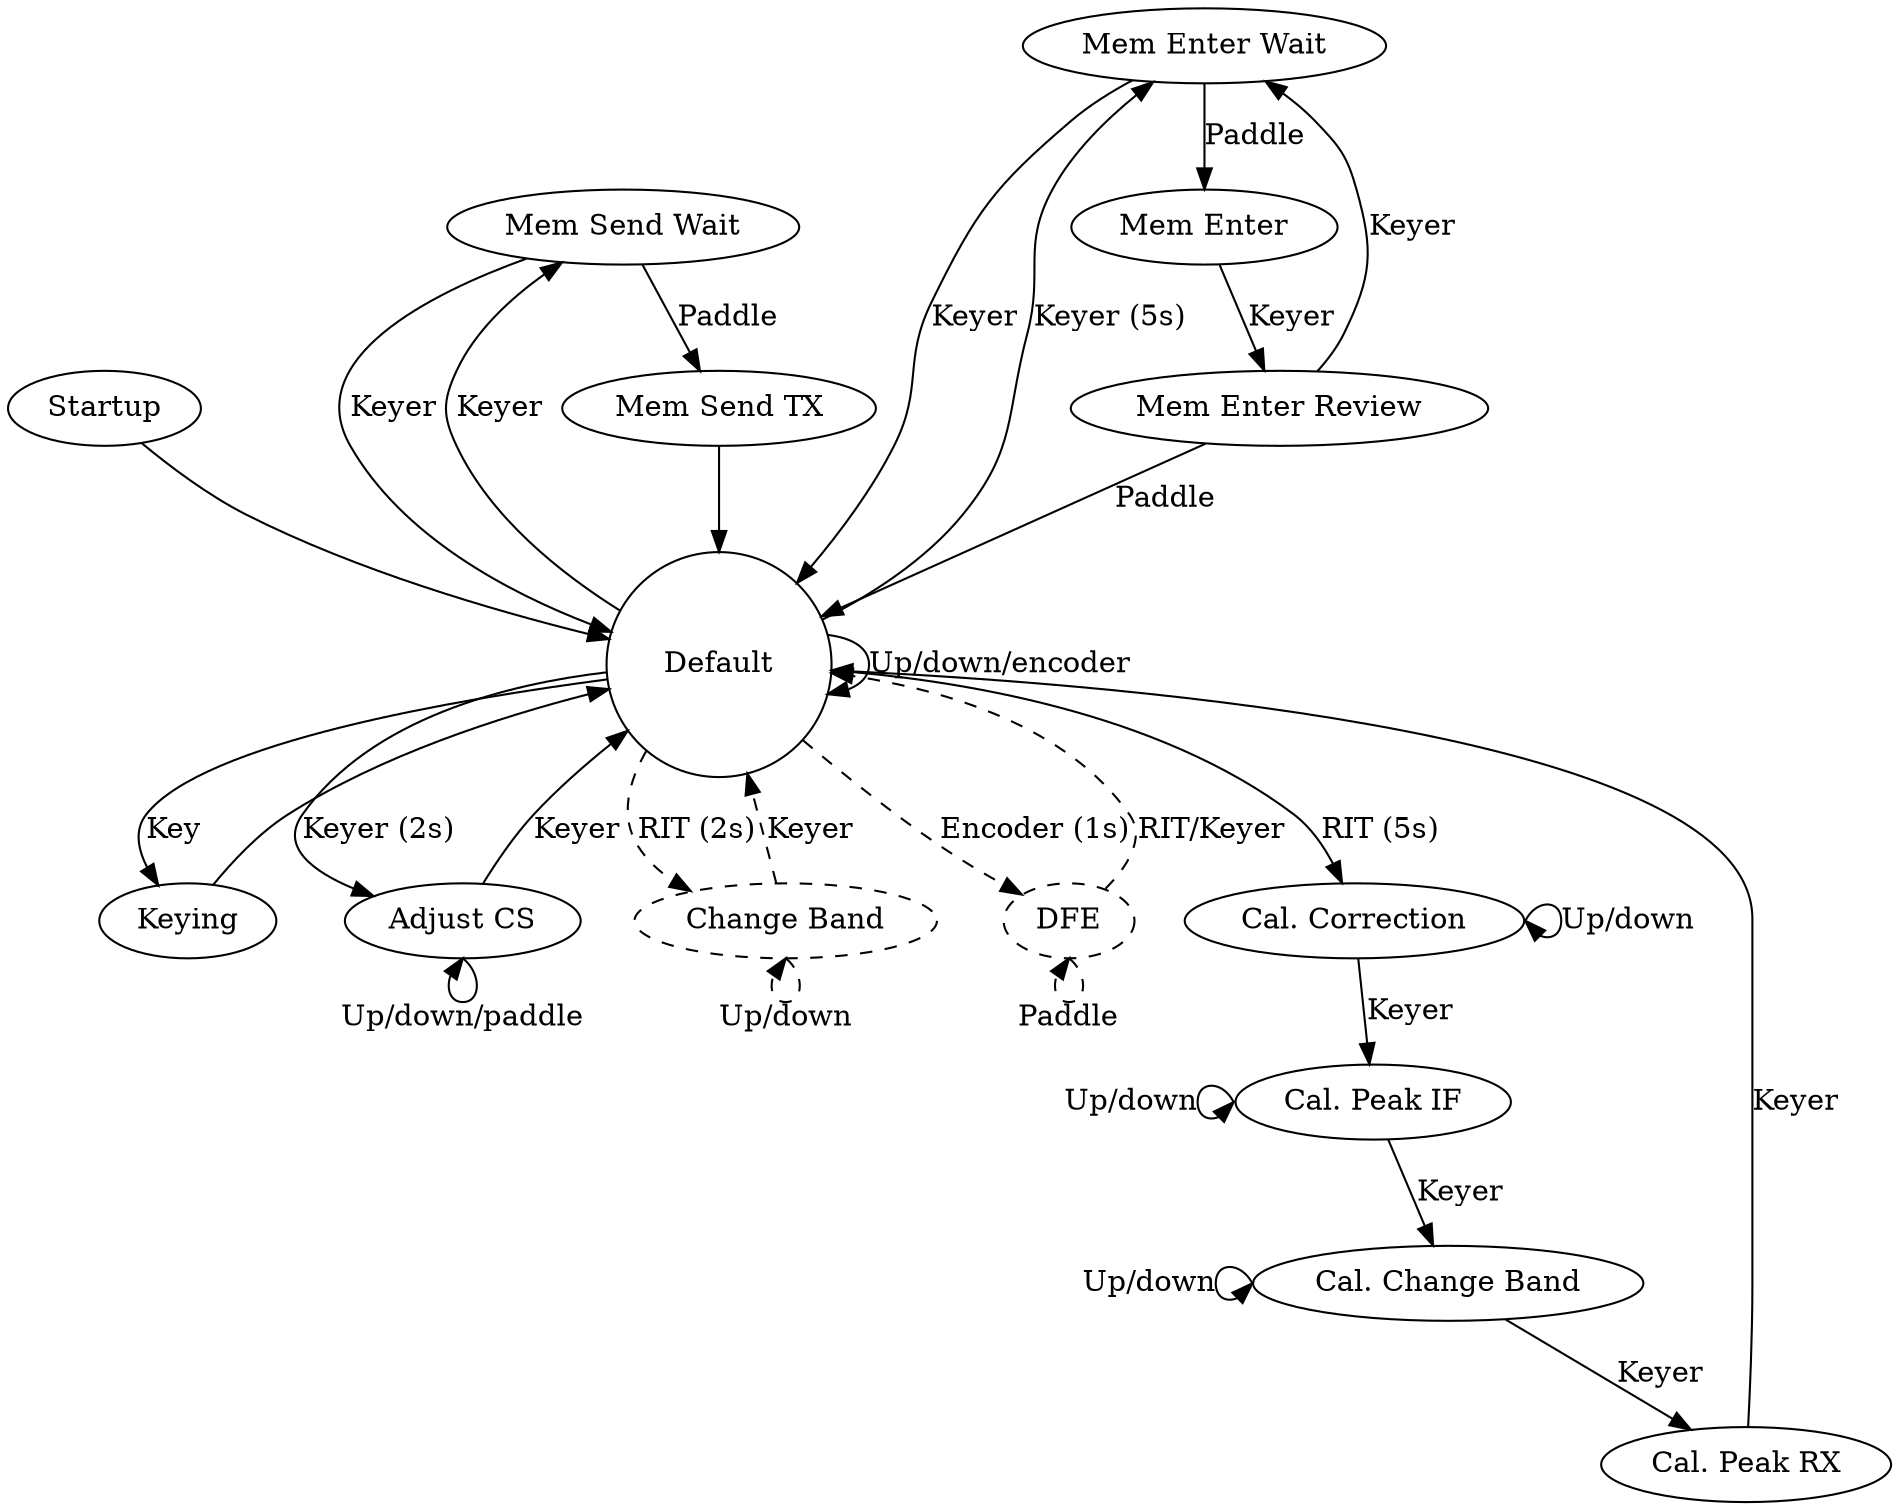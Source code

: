 digraph {
	startup [label="Startup"];
	default [label="Default", width=1.5, height=1.5];
	keying [label="Keying"];
	adjust_cs [label="Adjust CS"];
	change_band [label="Change Band", style="dashed"];
	dfe [label="DFE", style="dashed"];
	mem_send_wait [label="Mem Send Wait"];
	mem_send_tx [label="Mem Send TX"];
	mem_enter_wait [label="Mem Enter Wait"];
	mem_enter [label="Mem Enter"];
	mem_enter_review [label="Mem Enter Review"];
	cal_correction [label="Cal. Correction"];
	cal_peak_if [label="Cal. Peak IF"];
	cal_change_band [label="Cal. Change Band"];
	cal_peak_rx [label="Cal. Peak RX"];

	startup -> default;

	default -> default [label="Up/down/encoder"];

	default -> keying [label="Key"];
	keying -> default;

	default -> adjust_cs [label="Keyer (2s)"];
	adjust_cs:s -> adjust_cs:s [label="Up/down/paddle"];
	adjust_cs -> default [label="Keyer"];

	default -> change_band [label="RIT (2s)", style="dashed"];
	change_band:s -> change_band:s [label="Up/down", style="dashed"];
	change_band -> default [label="Keyer", style="dashed"];

	default -> dfe [label="Encoder (1s)", style="dashed"];
	dfe:s -> dfe:s [label="Paddle", style="dashed"];
	dfe -> default [label="RIT/Keyer", style="dashed"];

	default -> mem_send_wait [label="Keyer", constraint=false];
	mem_send_wait -> default [label="Keyer"];
	mem_send_wait -> mem_send_tx [label="Paddle"];
	mem_send_tx -> default;

	default -> mem_enter_wait [label="Keyer (5s)", constraint=false];
	mem_enter_wait -> default [label="Keyer"];
	mem_enter_wait -> mem_enter [label="Paddle"];
	mem_enter -> mem_enter_review [label="Keyer"];
	mem_enter_review -> mem_enter_wait [label="Keyer"];
	mem_enter_review -> default [label="Paddle"];

	default -> cal_correction [label="RIT (5s)"];
	cal_correction:e -> cal_correction:e [label="Up/down"];
	cal_correction -> cal_peak_if [label="Keyer"];
	cal_peak_if:w -> cal_peak_if:w [label="Up/down"];
	cal_peak_if -> cal_change_band [label="Keyer"];
	cal_change_band:w -> cal_change_band:w [label="Up/down"];
	cal_change_band -> cal_peak_rx [label="Keyer"];
	cal_peak_rx -> default [label="Keyer"];
}
